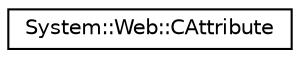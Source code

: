 digraph G
{
  edge [fontname="Helvetica",fontsize="10",labelfontname="Helvetica",labelfontsize="10"];
  node [fontname="Helvetica",fontsize="10",shape=record];
  rankdir="LR";
  Node1 [label="System::Web::CAttribute",height=0.2,width=0.4,color="black", fillcolor="white", style="filled",URL="$class_system_1_1_web_1_1_c_attribute.html"];
}
